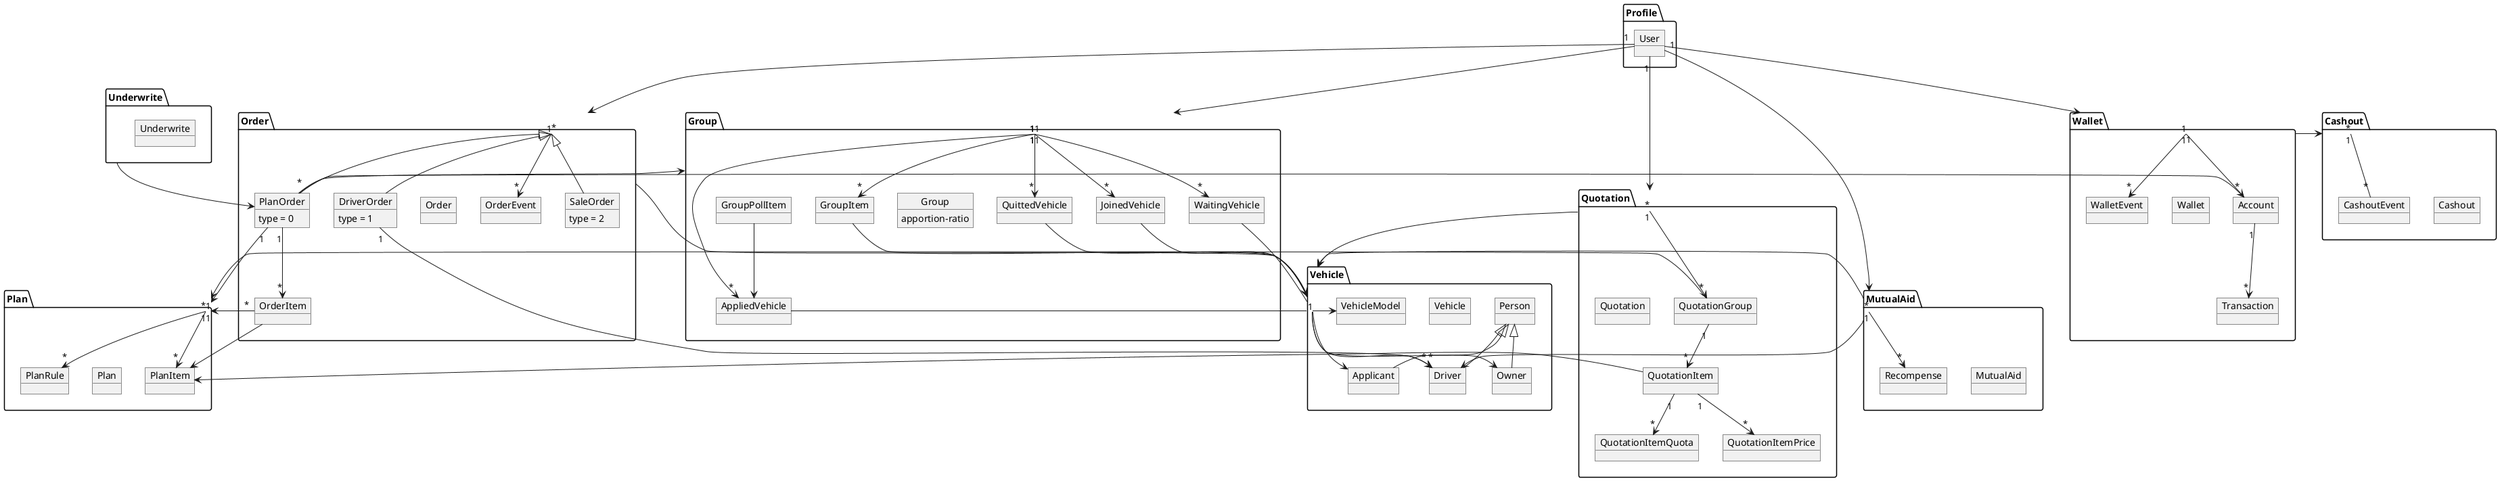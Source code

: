 @startuml
package Profile {
  object User
}
package Group {
  object Group {
    apportion-ratio
  }
  object GroupItem
  object AppliedVehicle
  object WaitingVehicle
  object JoinedVehicle
  object QuittedVehicle
  object GroupPollItem
}
package Plan {
  object Plan
  object PlanItem
  object PlanRule
}
package Vehicle {
  object Person
  object Driver
  object Owner
  object Applicant
  object Vehicle
  object VehicleModel
}
package MutualAid {
  object MutualAid
  object Recompense
}
package Wallet {
  object Wallet
  object Transaction
  object Account
  object WalletEvent
}
package Order {
  object Order
  object PlanOrder {
    type = 0
  }
  object SaleOrder {
    type = 2
  }
  object DriverOrder {
    type = 1
  }
  object OrderItem
  object OrderEvent
}
package Quotation {
  object Quotation
  object QuotationGroup
  object QuotationItem
  object QuotationItemQuota
  object QuotationItemPrice
}
package Underwrite {
  object Underwrite
}
package Cashout {
  object Cashout
  object CashoutEvent
}

Plan "1" --> "*" PlanItem
Plan "1" --> "*" PlanRule

Order <|-- PlanOrder
Order <|-- SaleOrder
Order <|-- DriverOrder
Order "1" --> "*" OrderEvent

User "1" --> "*" Order
User "1" --> "*" Quotation
User --> Wallet
User --> Group

Order -> Vehicle
Group "1" <- "*" PlanOrder
Group "1" --> "*" GroupItem
Group "1" --> "*" WaitingVehicle
Group "1" --> "*" AppliedVehicle
Group "1" --> "*" JoinedVehicle
Group "1" --> "*" QuittedVehicle
GroupItem --> Vehicle
GroupPollItem --> AppliedVehicle
WaitingVehicle - Vehicle
AppliedVehicle - Vehicle
JoinedVehicle - Vehicle
QuittedVehicle - Vehicle

PlanOrder "1" --> "*" Plan
OrderItem "*" --> "1" Plan

PlanOrder "1" --> "*" OrderItem

PlanItem <- OrderItem

DriverOrder "1" -> "*" Driver

User "1" --> "*" MutualAid

Person <|-- Driver
Person <|-- Owner
Person <|-- Applicant
VehicleModel <-- Vehicle
Vehicle "1" --> "*" Driver
Vehicle --> Owner
Vehicle --> Applicant

Wallet "1" --> "*" Account
Wallet "1" --> "*" WalletEvent
Account "1" --> "*" Transaction
Wallet "1" -> "*" Cashout

PlanOrder - Account

MutualAid -> Driver
MutualAid -> Vehicle
MutualAid "1" --> "*" Recompense

Quotation "1" --> "*" QuotationGroup
QuotationGroup -> Plan
QuotationGroup "1" --> "*" QuotationItem
QuotationItem "1" --> "*" QuotationItemQuota
QuotationItem "1" --> "*" QuotationItemPrice

PlanItem <- QuotationItem

Quotation -> Vehicle

Underwrite --> PlanOrder

Cashout "1" -- "*" CashoutEvent

@enduml
